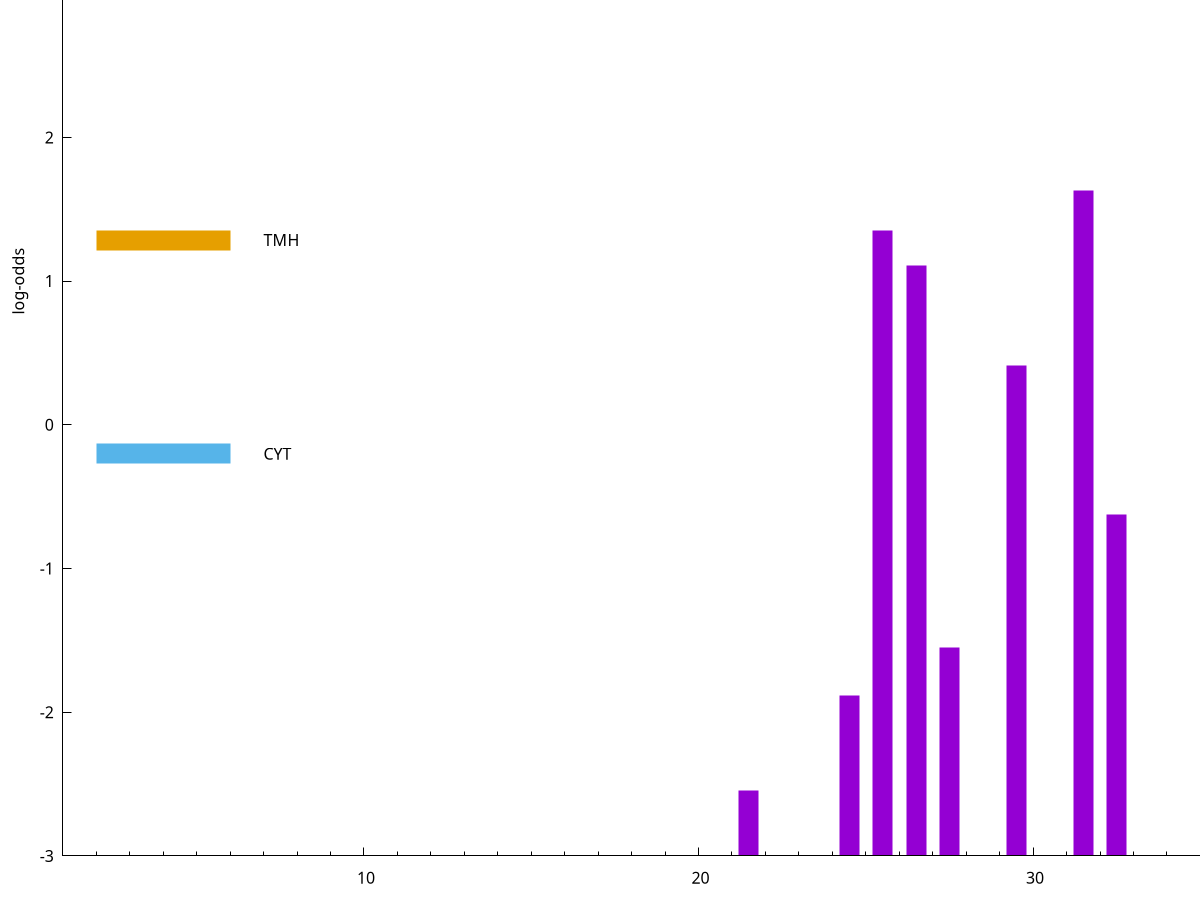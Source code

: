 set title "LipoP predictions for SRR3987128.gff"
set size 2., 1.4
set xrange [1:70] 
set mxtics 10
set yrange [-3:5]
set y2range [0:8]
set ylabel "log-odds"
set term postscript eps color solid "Helvetica" 30
set output "SRR3987128.gff.eps"
set arrow from 2,3.44792 to 6,3.44792 nohead lt 1 lw 20
set label "SpI" at 7,3.44792
set arrow from 2,1.28529 to 6,1.28529 nohead lt 4 lw 20
set label "TMH" at 7,1.28529
set arrow from 2,-0.200913 to 6,-0.200913 nohead lt 3 lw 20
set label "CYT" at 7,-0.200913
set arrow from 2,3.44792 to 6,3.44792 nohead lt 1 lw 20
set label "SpI" at 7,3.44792
# NOTE: The scores below are the log-odds scores with the threshold
# NOTE: subtracted (a hack to make gnuplot make the histogram all
# NOTE: look nice).
plot "-" axes x1y2 title "" with impulses lt 1 lw 20
31.500000 4.628840
25.500000 4.351500
26.500000 4.109110
29.500000 3.414809
32.500000 2.373639
27.500000 1.453250
24.500000 1.114940
21.500000 0.452190
e
exit
